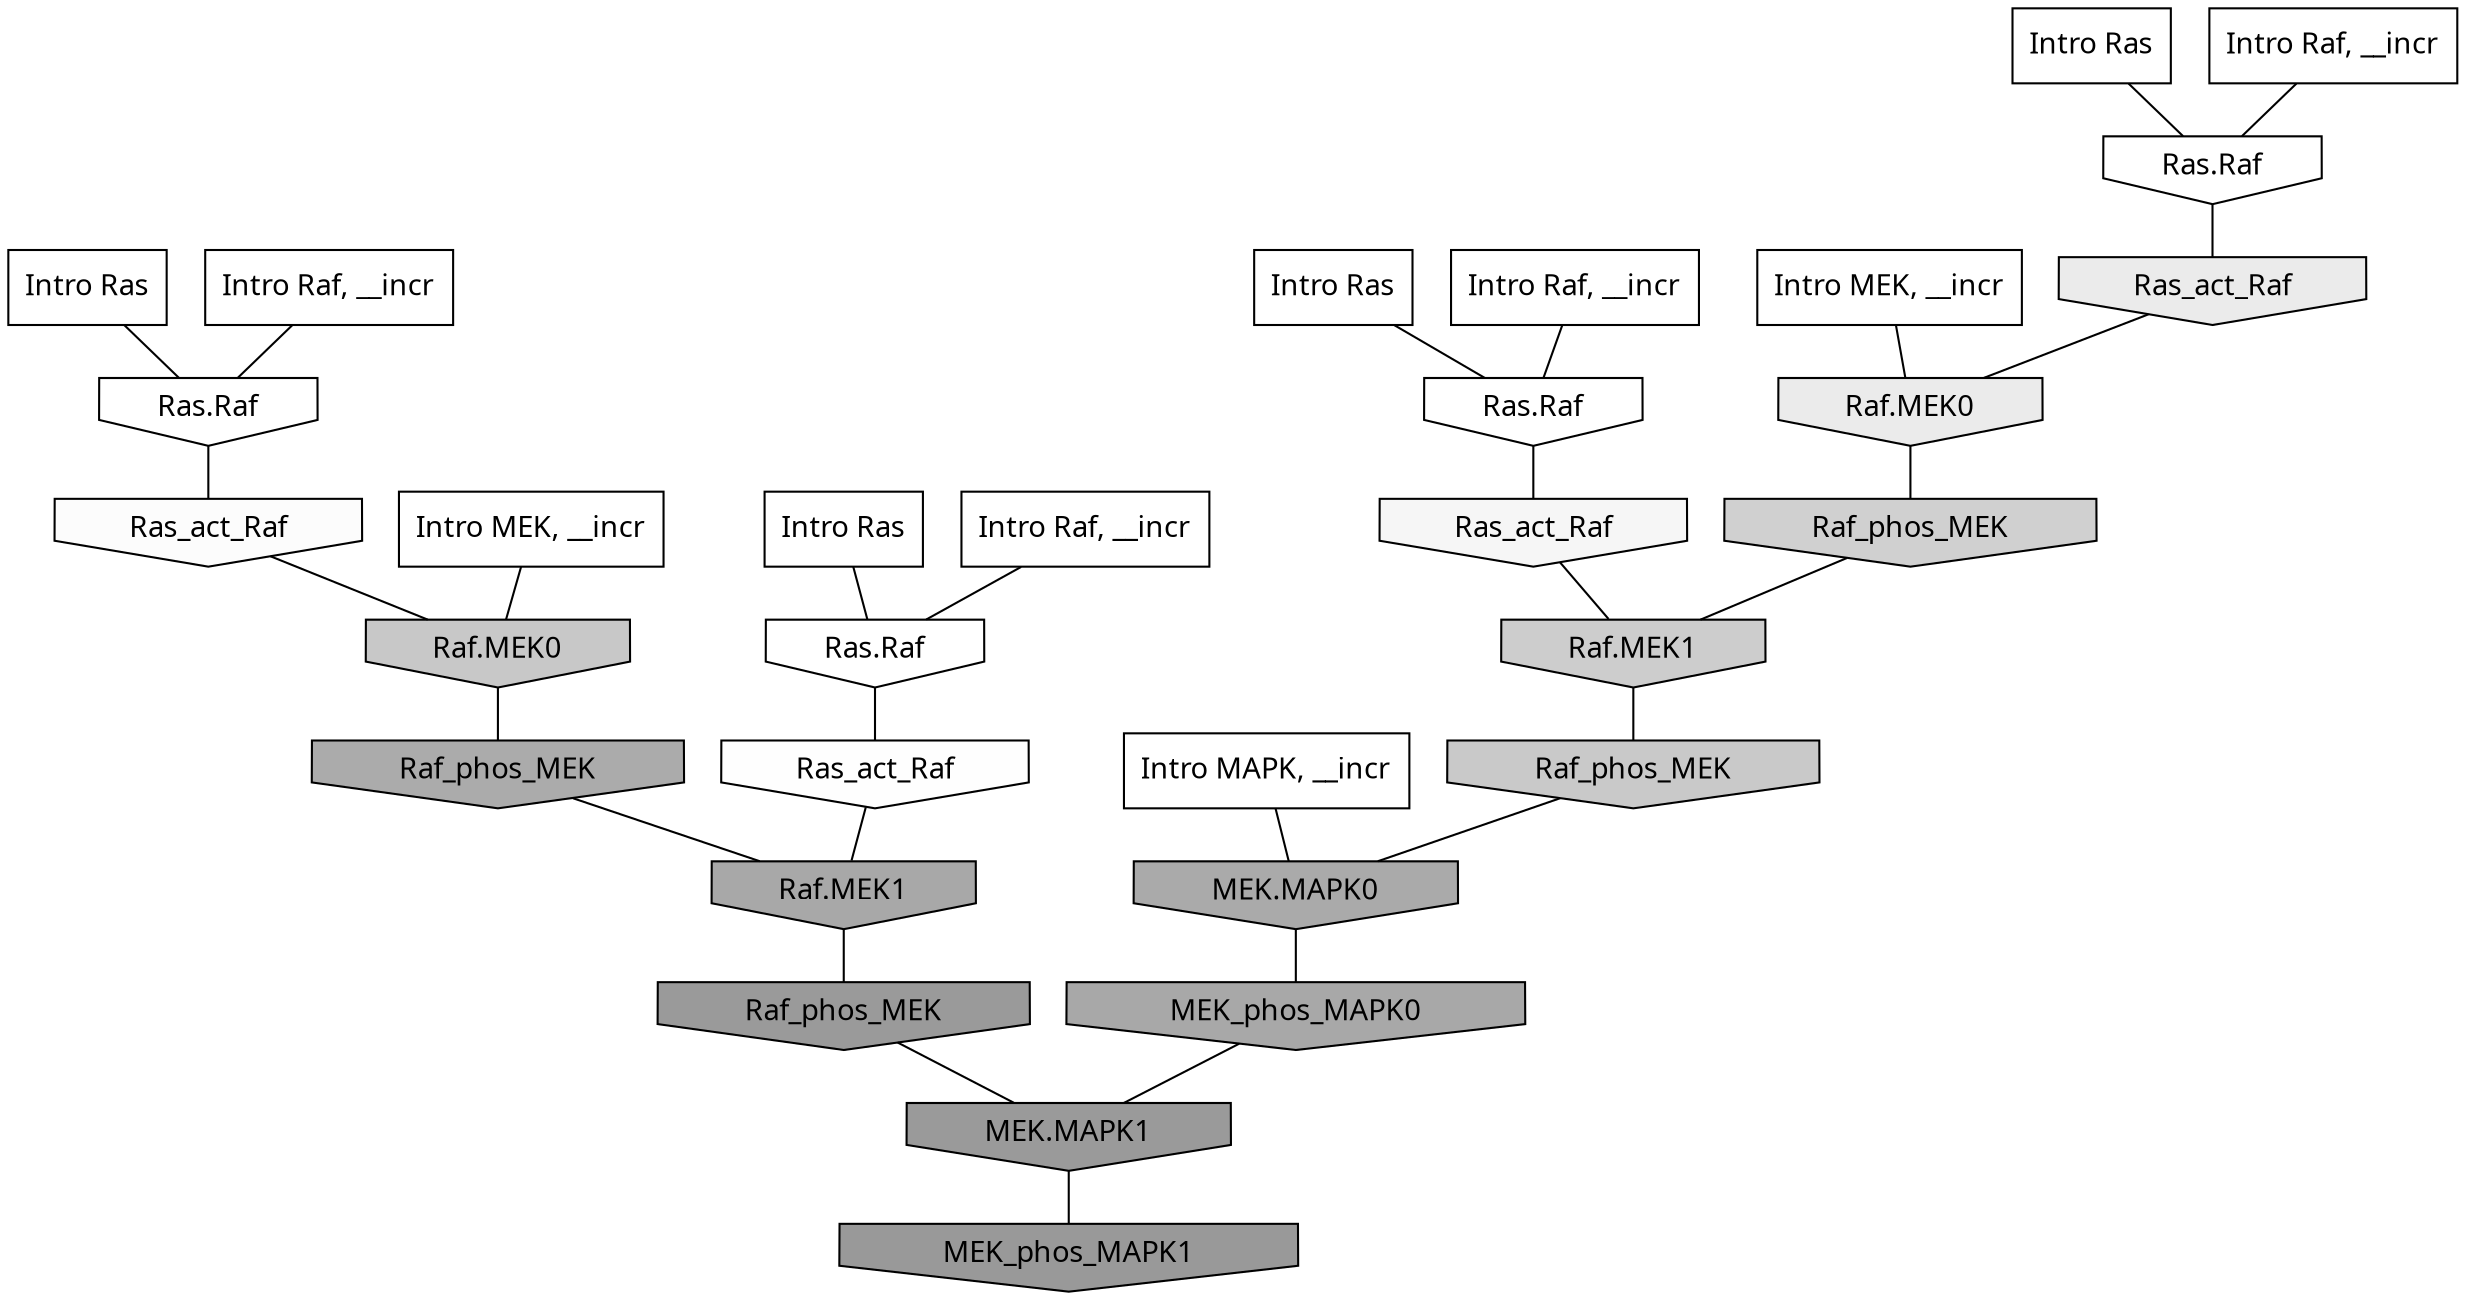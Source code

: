 digraph G{
  rankdir="TB";
  ranksep=0.30;
  node [fontname="CMU Serif"];
  edge [fontname="CMU Serif"];
  
  21 [label="Intro Ras", shape=rectangle, style=filled, fillcolor="0.000 0.000 1.000"]
  
  40 [label="Intro Ras", shape=rectangle, style=filled, fillcolor="0.000 0.000 1.000"]
  
  43 [label="Intro Ras", shape=rectangle, style=filled, fillcolor="0.000 0.000 1.000"]
  
  62 [label="Intro Ras", shape=rectangle, style=filled, fillcolor="0.000 0.000 1.000"]
  
  307 [label="Intro Raf, __incr", shape=rectangle, style=filled, fillcolor="0.000 0.000 1.000"]
  
  415 [label="Intro Raf, __incr", shape=rectangle, style=filled, fillcolor="0.000 0.000 1.000"]
  
  495 [label="Intro Raf, __incr", shape=rectangle, style=filled, fillcolor="0.000 0.000 1.000"]
  
  1049 [label="Intro Raf, __incr", shape=rectangle, style=filled, fillcolor="0.000 0.000 1.000"]
  
  1131 [label="Intro MEK, __incr", shape=rectangle, style=filled, fillcolor="0.000 0.000 1.000"]
  
  1939 [label="Intro MEK, __incr", shape=rectangle, style=filled, fillcolor="0.000 0.000 1.000"]
  
  2486 [label="Intro MAPK, __incr", shape=rectangle, style=filled, fillcolor="0.000 0.000 1.000"]
  
  3245 [label="Ras.Raf", shape=invhouse, style=filled, fillcolor="0.000 0.000 1.000"]
  
  3269 [label="Ras.Raf", shape=invhouse, style=filled, fillcolor="0.000 0.000 1.000"]
  
  3280 [label="Ras.Raf", shape=invhouse, style=filled, fillcolor="0.000 0.000 1.000"]
  
  3295 [label="Ras.Raf", shape=invhouse, style=filled, fillcolor="0.000 0.000 1.000"]
  
  3338 [label="Ras_act_Raf", shape=invhouse, style=filled, fillcolor="0.000 0.000 0.995"]
  
  3392 [label="Ras_act_Raf", shape=invhouse, style=filled, fillcolor="0.000 0.000 0.986"]
  
  3524 [label="Ras_act_Raf", shape=invhouse, style=filled, fillcolor="0.000 0.000 0.961"]
  
  3990 [label="Ras_act_Raf", shape=invhouse, style=filled, fillcolor="0.000 0.000 0.918"]
  
  3993 [label="Raf.MEK0", shape=invhouse, style=filled, fillcolor="0.000 0.000 0.918"]
  
  5447 [label="Raf_phos_MEK", shape=invhouse, style=filled, fillcolor="0.000 0.000 0.815"]
  
  5610 [label="Raf.MEK1", shape=invhouse, style=filled, fillcolor="0.000 0.000 0.803"]
  
  5903 [label="Raf_phos_MEK", shape=invhouse, style=filled, fillcolor="0.000 0.000 0.787"]
  
  5978 [label="Raf.MEK0", shape=invhouse, style=filled, fillcolor="0.000 0.000 0.783"]
  
  8858 [label="Raf_phos_MEK", shape=invhouse, style=filled, fillcolor="0.000 0.000 0.669"]
  
  8941 [label="MEK.MAPK0", shape=invhouse, style=filled, fillcolor="0.000 0.000 0.667"]
  
  9133 [label="MEK_phos_MAPK0", shape=invhouse, style=filled, fillcolor="0.000 0.000 0.660"]
  
  9142 [label="Raf.MEK1", shape=invhouse, style=filled, fillcolor="0.000 0.000 0.660"]
  
  11553 [label="Raf_phos_MEK", shape=invhouse, style=filled, fillcolor="0.000 0.000 0.604"]
  
  11555 [label="MEK.MAPK1", shape=invhouse, style=filled, fillcolor="0.000 0.000 0.604"]
  
  11776 [label="MEK_phos_MAPK1", shape=invhouse, style=filled, fillcolor="0.000 0.000 0.600"]
  
  
  11555 -> 11776 [dir=none, color="0.000 0.000 0.000"] 
  11553 -> 11555 [dir=none, color="0.000 0.000 0.000"] 
  9142 -> 11553 [dir=none, color="0.000 0.000 0.000"] 
  9133 -> 11555 [dir=none, color="0.000 0.000 0.000"] 
  8941 -> 9133 [dir=none, color="0.000 0.000 0.000"] 
  8858 -> 9142 [dir=none, color="0.000 0.000 0.000"] 
  5978 -> 8858 [dir=none, color="0.000 0.000 0.000"] 
  5903 -> 8941 [dir=none, color="0.000 0.000 0.000"] 
  5610 -> 5903 [dir=none, color="0.000 0.000 0.000"] 
  5447 -> 5610 [dir=none, color="0.000 0.000 0.000"] 
  3993 -> 5447 [dir=none, color="0.000 0.000 0.000"] 
  3990 -> 3993 [dir=none, color="0.000 0.000 0.000"] 
  3524 -> 5610 [dir=none, color="0.000 0.000 0.000"] 
  3392 -> 5978 [dir=none, color="0.000 0.000 0.000"] 
  3338 -> 9142 [dir=none, color="0.000 0.000 0.000"] 
  3295 -> 3392 [dir=none, color="0.000 0.000 0.000"] 
  3280 -> 3990 [dir=none, color="0.000 0.000 0.000"] 
  3269 -> 3338 [dir=none, color="0.000 0.000 0.000"] 
  3245 -> 3524 [dir=none, color="0.000 0.000 0.000"] 
  2486 -> 8941 [dir=none, color="0.000 0.000 0.000"] 
  1939 -> 5978 [dir=none, color="0.000 0.000 0.000"] 
  1131 -> 3993 [dir=none, color="0.000 0.000 0.000"] 
  1049 -> 3295 [dir=none, color="0.000 0.000 0.000"] 
  495 -> 3245 [dir=none, color="0.000 0.000 0.000"] 
  415 -> 3280 [dir=none, color="0.000 0.000 0.000"] 
  307 -> 3269 [dir=none, color="0.000 0.000 0.000"] 
  62 -> 3245 [dir=none, color="0.000 0.000 0.000"] 
  43 -> 3269 [dir=none, color="0.000 0.000 0.000"] 
  40 -> 3280 [dir=none, color="0.000 0.000 0.000"] 
  21 -> 3295 [dir=none, color="0.000 0.000 0.000"] 
  
  }
